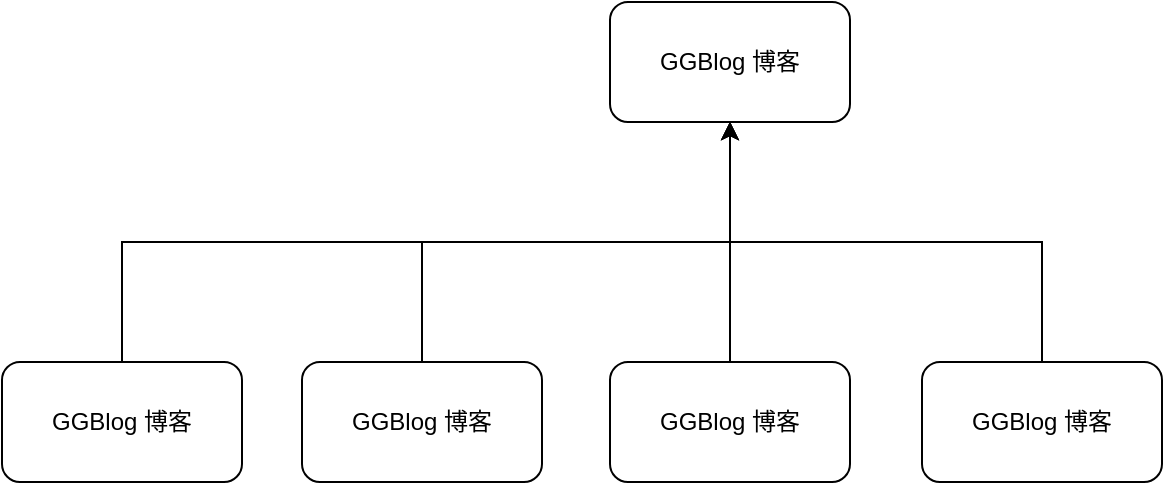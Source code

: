 <mxfile version="21.6.6" type="github">
  <diagram id="prtHgNgQTEPvFCAcTncT" name="Page-1">
    <mxGraphModel dx="875" dy="452" grid="1" gridSize="10" guides="1" tooltips="1" connect="1" arrows="1" fold="1" page="1" pageScale="1" pageWidth="827" pageHeight="1169" math="0" shadow="0">
      <root>
        <mxCell id="0" />
        <mxCell id="1" parent="0" />
        <mxCell id="rcNtdZ8EUzeAehjGoCMw-17" style="edgeStyle=orthogonalEdgeStyle;rounded=0;orthogonalLoop=1;jettySize=auto;html=1;entryX=0.5;entryY=1;entryDx=0;entryDy=0;" edge="1" parent="1" source="rcNtdZ8EUzeAehjGoCMw-4" target="rcNtdZ8EUzeAehjGoCMw-1">
          <mxGeometry relative="1" as="geometry">
            <Array as="points">
              <mxPoint x="570" y="170" />
              <mxPoint x="414" y="170" />
            </Array>
          </mxGeometry>
        </mxCell>
        <mxCell id="rcNtdZ8EUzeAehjGoCMw-4" value="GGBlog 博客" style="rounded=1;whiteSpace=wrap;html=1;" vertex="1" parent="1">
          <mxGeometry x="510" y="230" width="120" height="60" as="geometry" />
        </mxCell>
        <mxCell id="rcNtdZ8EUzeAehjGoCMw-11" style="edgeStyle=orthogonalEdgeStyle;rounded=0;orthogonalLoop=1;jettySize=auto;html=1;exitX=0.5;exitY=0;exitDx=0;exitDy=0;entryX=0.5;entryY=1;entryDx=0;entryDy=0;" edge="1" parent="1" source="rcNtdZ8EUzeAehjGoCMw-2" target="rcNtdZ8EUzeAehjGoCMw-1">
          <mxGeometry relative="1" as="geometry" />
        </mxCell>
        <mxCell id="rcNtdZ8EUzeAehjGoCMw-2" value="GGBlog 博客" style="rounded=1;whiteSpace=wrap;html=1;" vertex="1" parent="1">
          <mxGeometry x="50" y="230" width="120" height="60" as="geometry" />
        </mxCell>
        <mxCell id="rcNtdZ8EUzeAehjGoCMw-1" value="GGBlog 博客" style="rounded=1;whiteSpace=wrap;html=1;" vertex="1" parent="1">
          <mxGeometry x="354" y="50" width="120" height="60" as="geometry" />
        </mxCell>
        <mxCell id="rcNtdZ8EUzeAehjGoCMw-13" style="edgeStyle=orthogonalEdgeStyle;rounded=0;orthogonalLoop=1;jettySize=auto;html=1;entryX=0.5;entryY=1;entryDx=0;entryDy=0;" edge="1" parent="1" source="rcNtdZ8EUzeAehjGoCMw-6" target="rcNtdZ8EUzeAehjGoCMw-1">
          <mxGeometry relative="1" as="geometry">
            <Array as="points">
              <mxPoint x="260" y="170" />
              <mxPoint x="414" y="170" />
            </Array>
          </mxGeometry>
        </mxCell>
        <mxCell id="rcNtdZ8EUzeAehjGoCMw-6" value="GGBlog 博客" style="rounded=1;whiteSpace=wrap;html=1;" vertex="1" parent="1">
          <mxGeometry x="200" y="230" width="120" height="60" as="geometry" />
        </mxCell>
        <mxCell id="rcNtdZ8EUzeAehjGoCMw-16" style="edgeStyle=orthogonalEdgeStyle;rounded=0;orthogonalLoop=1;jettySize=auto;html=1;entryX=0.5;entryY=1;entryDx=0;entryDy=0;" edge="1" parent="1" source="rcNtdZ8EUzeAehjGoCMw-8" target="rcNtdZ8EUzeAehjGoCMw-1">
          <mxGeometry relative="1" as="geometry" />
        </mxCell>
        <mxCell id="rcNtdZ8EUzeAehjGoCMw-8" value="GGBlog 博客" style="rounded=1;whiteSpace=wrap;html=1;" vertex="1" parent="1">
          <mxGeometry x="354" y="230" width="120" height="60" as="geometry" />
        </mxCell>
      </root>
    </mxGraphModel>
  </diagram>
</mxfile>
